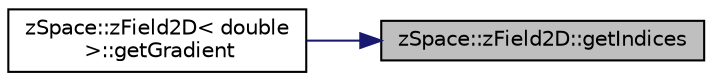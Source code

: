 digraph "zSpace::zField2D::getIndices"
{
 // LATEX_PDF_SIZE
  edge [fontname="Helvetica",fontsize="10",labelfontname="Helvetica",labelfontsize="10"];
  node [fontname="Helvetica",fontsize="10",shape=record];
  rankdir="RL";
  Node74 [label="zSpace::zField2D::getIndices",height=0.2,width=0.4,color="black", fillcolor="grey75", style="filled", fontcolor="black",tooltip="This method gets the indicies of the field at the input position."];
  Node74 -> Node75 [dir="back",color="midnightblue",fontsize="10",style="solid",fontname="Helvetica"];
  Node75 [label="zSpace::zField2D\< double\l \>::getGradient",height=0.2,width=0.4,color="black", fillcolor="white", style="filled",URL="$classz_space_1_1z_field2_d.html#af8d886aa6a15ec332452d722713d36e4",tooltip="This method gets the gradient of the field at the input sample position."];
}
